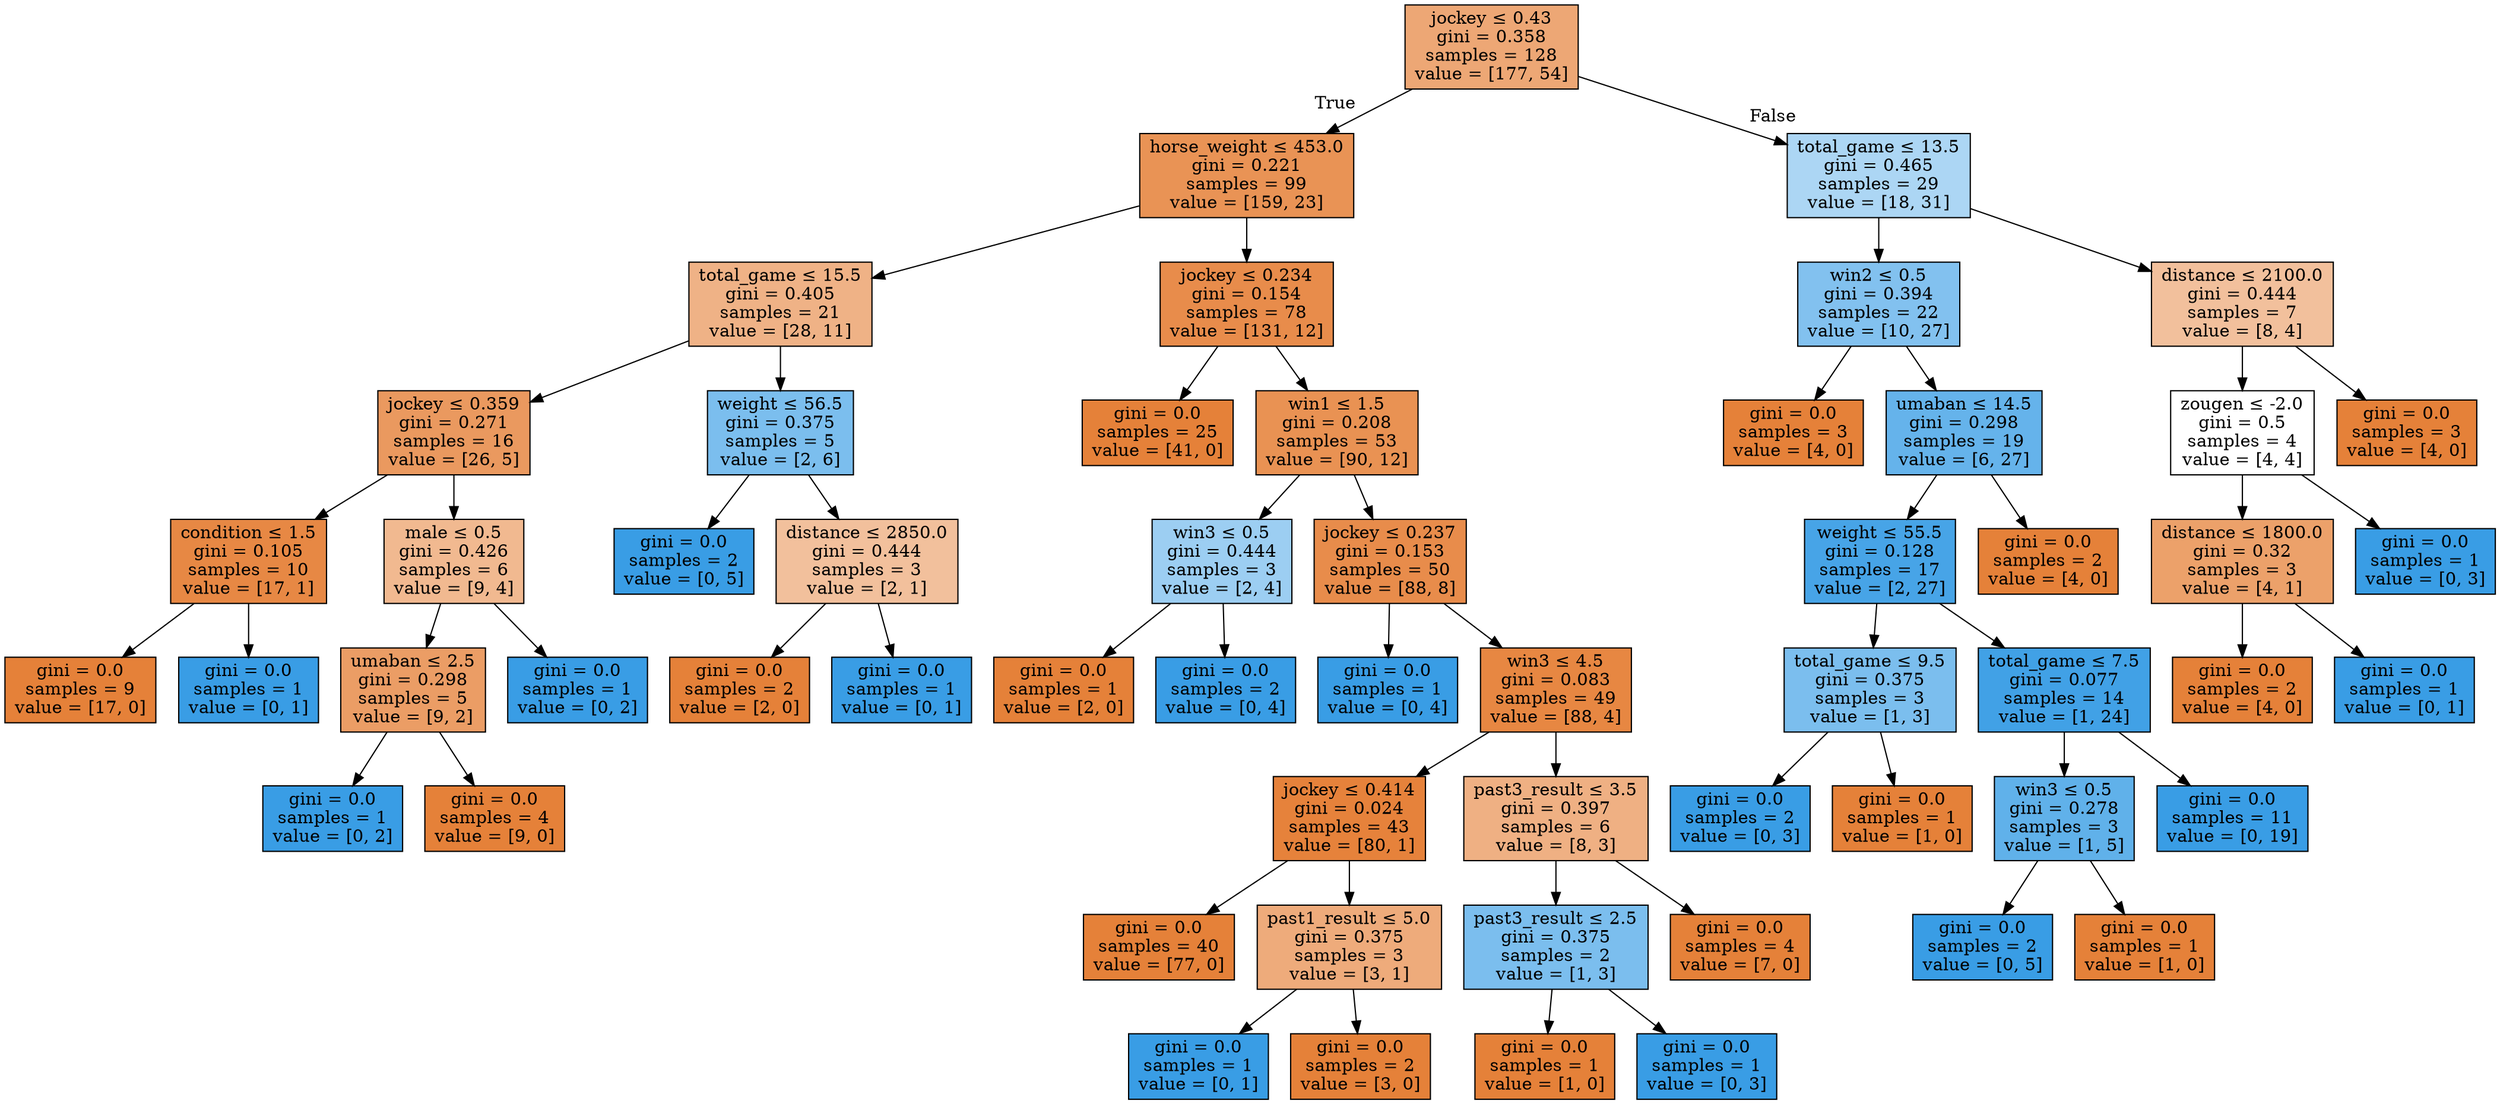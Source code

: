 digraph Tree {
node [shape=box, style="filled", color="black"] ;
0 [label=<jockey &le; 0.43<br/>gini = 0.358<br/>samples = 128<br/>value = [177, 54]>, fillcolor="#e58139b1"] ;
1 [label=<horse_weight &le; 453.0<br/>gini = 0.221<br/>samples = 99<br/>value = [159, 23]>, fillcolor="#e58139da"] ;
0 -> 1 [labeldistance=2.5, labelangle=45, headlabel="True"] ;
2 [label=<total_game &le; 15.5<br/>gini = 0.405<br/>samples = 21<br/>value = [28, 11]>, fillcolor="#e581399b"] ;
1 -> 2 ;
3 [label=<jockey &le; 0.359<br/>gini = 0.271<br/>samples = 16<br/>value = [26, 5]>, fillcolor="#e58139ce"] ;
2 -> 3 ;
4 [label=<condition &le; 1.5<br/>gini = 0.105<br/>samples = 10<br/>value = [17, 1]>, fillcolor="#e58139f0"] ;
3 -> 4 ;
5 [label=<gini = 0.0<br/>samples = 9<br/>value = [17, 0]>, fillcolor="#e58139ff"] ;
4 -> 5 ;
6 [label=<gini = 0.0<br/>samples = 1<br/>value = [0, 1]>, fillcolor="#399de5ff"] ;
4 -> 6 ;
7 [label=<male &le; 0.5<br/>gini = 0.426<br/>samples = 6<br/>value = [9, 4]>, fillcolor="#e581398e"] ;
3 -> 7 ;
8 [label=<umaban &le; 2.5<br/>gini = 0.298<br/>samples = 5<br/>value = [9, 2]>, fillcolor="#e58139c6"] ;
7 -> 8 ;
9 [label=<gini = 0.0<br/>samples = 1<br/>value = [0, 2]>, fillcolor="#399de5ff"] ;
8 -> 9 ;
10 [label=<gini = 0.0<br/>samples = 4<br/>value = [9, 0]>, fillcolor="#e58139ff"] ;
8 -> 10 ;
11 [label=<gini = 0.0<br/>samples = 1<br/>value = [0, 2]>, fillcolor="#399de5ff"] ;
7 -> 11 ;
12 [label=<weight &le; 56.5<br/>gini = 0.375<br/>samples = 5<br/>value = [2, 6]>, fillcolor="#399de5aa"] ;
2 -> 12 ;
13 [label=<gini = 0.0<br/>samples = 2<br/>value = [0, 5]>, fillcolor="#399de5ff"] ;
12 -> 13 ;
14 [label=<distance &le; 2850.0<br/>gini = 0.444<br/>samples = 3<br/>value = [2, 1]>, fillcolor="#e581397f"] ;
12 -> 14 ;
15 [label=<gini = 0.0<br/>samples = 2<br/>value = [2, 0]>, fillcolor="#e58139ff"] ;
14 -> 15 ;
16 [label=<gini = 0.0<br/>samples = 1<br/>value = [0, 1]>, fillcolor="#399de5ff"] ;
14 -> 16 ;
17 [label=<jockey &le; 0.234<br/>gini = 0.154<br/>samples = 78<br/>value = [131, 12]>, fillcolor="#e58139e8"] ;
1 -> 17 ;
18 [label=<gini = 0.0<br/>samples = 25<br/>value = [41, 0]>, fillcolor="#e58139ff"] ;
17 -> 18 ;
19 [label=<win1 &le; 1.5<br/>gini = 0.208<br/>samples = 53<br/>value = [90, 12]>, fillcolor="#e58139dd"] ;
17 -> 19 ;
20 [label=<win3 &le; 0.5<br/>gini = 0.444<br/>samples = 3<br/>value = [2, 4]>, fillcolor="#399de57f"] ;
19 -> 20 ;
21 [label=<gini = 0.0<br/>samples = 1<br/>value = [2, 0]>, fillcolor="#e58139ff"] ;
20 -> 21 ;
22 [label=<gini = 0.0<br/>samples = 2<br/>value = [0, 4]>, fillcolor="#399de5ff"] ;
20 -> 22 ;
23 [label=<jockey &le; 0.237<br/>gini = 0.153<br/>samples = 50<br/>value = [88, 8]>, fillcolor="#e58139e8"] ;
19 -> 23 ;
24 [label=<gini = 0.0<br/>samples = 1<br/>value = [0, 4]>, fillcolor="#399de5ff"] ;
23 -> 24 ;
25 [label=<win3 &le; 4.5<br/>gini = 0.083<br/>samples = 49<br/>value = [88, 4]>, fillcolor="#e58139f3"] ;
23 -> 25 ;
26 [label=<jockey &le; 0.414<br/>gini = 0.024<br/>samples = 43<br/>value = [80, 1]>, fillcolor="#e58139fc"] ;
25 -> 26 ;
27 [label=<gini = 0.0<br/>samples = 40<br/>value = [77, 0]>, fillcolor="#e58139ff"] ;
26 -> 27 ;
28 [label=<past1_result &le; 5.0<br/>gini = 0.375<br/>samples = 3<br/>value = [3, 1]>, fillcolor="#e58139aa"] ;
26 -> 28 ;
29 [label=<gini = 0.0<br/>samples = 1<br/>value = [0, 1]>, fillcolor="#399de5ff"] ;
28 -> 29 ;
30 [label=<gini = 0.0<br/>samples = 2<br/>value = [3, 0]>, fillcolor="#e58139ff"] ;
28 -> 30 ;
31 [label=<past3_result &le; 3.5<br/>gini = 0.397<br/>samples = 6<br/>value = [8, 3]>, fillcolor="#e581399f"] ;
25 -> 31 ;
32 [label=<past3_result &le; 2.5<br/>gini = 0.375<br/>samples = 2<br/>value = [1, 3]>, fillcolor="#399de5aa"] ;
31 -> 32 ;
33 [label=<gini = 0.0<br/>samples = 1<br/>value = [1, 0]>, fillcolor="#e58139ff"] ;
32 -> 33 ;
34 [label=<gini = 0.0<br/>samples = 1<br/>value = [0, 3]>, fillcolor="#399de5ff"] ;
32 -> 34 ;
35 [label=<gini = 0.0<br/>samples = 4<br/>value = [7, 0]>, fillcolor="#e58139ff"] ;
31 -> 35 ;
36 [label=<total_game &le; 13.5<br/>gini = 0.465<br/>samples = 29<br/>value = [18, 31]>, fillcolor="#399de56b"] ;
0 -> 36 [labeldistance=2.5, labelangle=-45, headlabel="False"] ;
37 [label=<win2 &le; 0.5<br/>gini = 0.394<br/>samples = 22<br/>value = [10, 27]>, fillcolor="#399de5a1"] ;
36 -> 37 ;
38 [label=<gini = 0.0<br/>samples = 3<br/>value = [4, 0]>, fillcolor="#e58139ff"] ;
37 -> 38 ;
39 [label=<umaban &le; 14.5<br/>gini = 0.298<br/>samples = 19<br/>value = [6, 27]>, fillcolor="#399de5c6"] ;
37 -> 39 ;
40 [label=<weight &le; 55.5<br/>gini = 0.128<br/>samples = 17<br/>value = [2, 27]>, fillcolor="#399de5ec"] ;
39 -> 40 ;
41 [label=<total_game &le; 9.5<br/>gini = 0.375<br/>samples = 3<br/>value = [1, 3]>, fillcolor="#399de5aa"] ;
40 -> 41 ;
42 [label=<gini = 0.0<br/>samples = 2<br/>value = [0, 3]>, fillcolor="#399de5ff"] ;
41 -> 42 ;
43 [label=<gini = 0.0<br/>samples = 1<br/>value = [1, 0]>, fillcolor="#e58139ff"] ;
41 -> 43 ;
44 [label=<total_game &le; 7.5<br/>gini = 0.077<br/>samples = 14<br/>value = [1, 24]>, fillcolor="#399de5f4"] ;
40 -> 44 ;
45 [label=<win3 &le; 0.5<br/>gini = 0.278<br/>samples = 3<br/>value = [1, 5]>, fillcolor="#399de5cc"] ;
44 -> 45 ;
46 [label=<gini = 0.0<br/>samples = 2<br/>value = [0, 5]>, fillcolor="#399de5ff"] ;
45 -> 46 ;
47 [label=<gini = 0.0<br/>samples = 1<br/>value = [1, 0]>, fillcolor="#e58139ff"] ;
45 -> 47 ;
48 [label=<gini = 0.0<br/>samples = 11<br/>value = [0, 19]>, fillcolor="#399de5ff"] ;
44 -> 48 ;
49 [label=<gini = 0.0<br/>samples = 2<br/>value = [4, 0]>, fillcolor="#e58139ff"] ;
39 -> 49 ;
50 [label=<distance &le; 2100.0<br/>gini = 0.444<br/>samples = 7<br/>value = [8, 4]>, fillcolor="#e581397f"] ;
36 -> 50 ;
51 [label=<zougen &le; -2.0<br/>gini = 0.5<br/>samples = 4<br/>value = [4, 4]>, fillcolor="#e5813900"] ;
50 -> 51 ;
52 [label=<distance &le; 1800.0<br/>gini = 0.32<br/>samples = 3<br/>value = [4, 1]>, fillcolor="#e58139bf"] ;
51 -> 52 ;
53 [label=<gini = 0.0<br/>samples = 2<br/>value = [4, 0]>, fillcolor="#e58139ff"] ;
52 -> 53 ;
54 [label=<gini = 0.0<br/>samples = 1<br/>value = [0, 1]>, fillcolor="#399de5ff"] ;
52 -> 54 ;
55 [label=<gini = 0.0<br/>samples = 1<br/>value = [0, 3]>, fillcolor="#399de5ff"] ;
51 -> 55 ;
56 [label=<gini = 0.0<br/>samples = 3<br/>value = [4, 0]>, fillcolor="#e58139ff"] ;
50 -> 56 ;
}